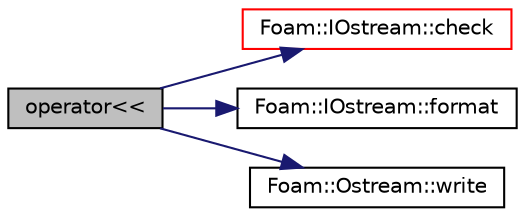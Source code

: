 digraph "operator&lt;&lt;"
{
  bgcolor="transparent";
  edge [fontname="Helvetica",fontsize="10",labelfontname="Helvetica",labelfontsize="10"];
  node [fontname="Helvetica",fontsize="10",shape=record];
  rankdir="LR";
  Node9828 [label="operator\<\<",height=0.2,width=0.4,color="black", fillcolor="grey75", style="filled", fontcolor="black"];
  Node9828 -> Node9829 [color="midnightblue",fontsize="10",style="solid",fontname="Helvetica"];
  Node9829 [label="Foam::IOstream::check",height=0.2,width=0.4,color="red",URL="$a27333.html#a367eb3425fc4e8270e2aa961df8ac8a5",tooltip="Check IOstream status for given operation. "];
  Node9828 -> Node9880 [color="midnightblue",fontsize="10",style="solid",fontname="Helvetica"];
  Node9880 [label="Foam::IOstream::format",height=0.2,width=0.4,color="black",URL="$a27333.html#a33bbef3587114a06f7bdc0b91ba57ed9",tooltip="Return current stream format. "];
  Node9828 -> Node9881 [color="midnightblue",fontsize="10",style="solid",fontname="Helvetica"];
  Node9881 [label="Foam::Ostream::write",height=0.2,width=0.4,color="black",URL="$a27345.html#a81a19ad9e4098b4701cc8bab9a59d78b",tooltip="Write next token to stream. "];
}
